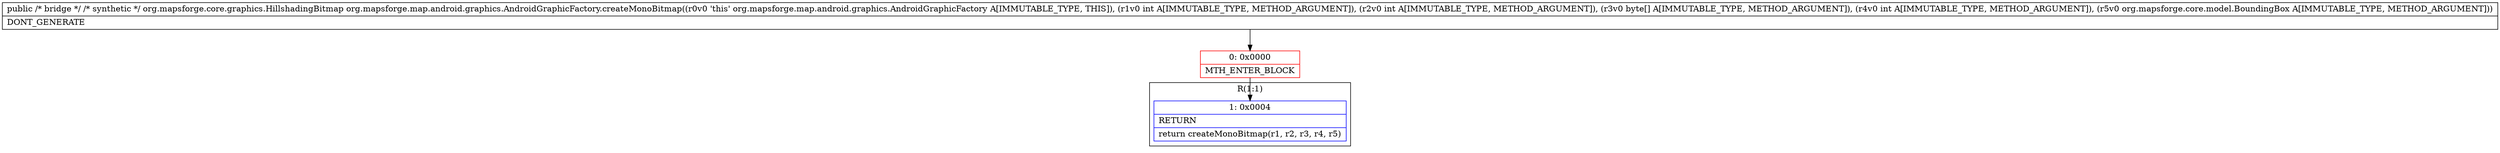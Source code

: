 digraph "CFG fororg.mapsforge.map.android.graphics.AndroidGraphicFactory.createMonoBitmap(II[BILorg\/mapsforge\/core\/model\/BoundingBox;)Lorg\/mapsforge\/core\/graphics\/HillshadingBitmap;" {
subgraph cluster_Region_570165572 {
label = "R(1:1)";
node [shape=record,color=blue];
Node_1 [shape=record,label="{1\:\ 0x0004|RETURN\l|return createMonoBitmap(r1, r2, r3, r4, r5)\l}"];
}
Node_0 [shape=record,color=red,label="{0\:\ 0x0000|MTH_ENTER_BLOCK\l}"];
MethodNode[shape=record,label="{public \/* bridge *\/ \/* synthetic *\/ org.mapsforge.core.graphics.HillshadingBitmap org.mapsforge.map.android.graphics.AndroidGraphicFactory.createMonoBitmap((r0v0 'this' org.mapsforge.map.android.graphics.AndroidGraphicFactory A[IMMUTABLE_TYPE, THIS]), (r1v0 int A[IMMUTABLE_TYPE, METHOD_ARGUMENT]), (r2v0 int A[IMMUTABLE_TYPE, METHOD_ARGUMENT]), (r3v0 byte[] A[IMMUTABLE_TYPE, METHOD_ARGUMENT]), (r4v0 int A[IMMUTABLE_TYPE, METHOD_ARGUMENT]), (r5v0 org.mapsforge.core.model.BoundingBox A[IMMUTABLE_TYPE, METHOD_ARGUMENT]))  | DONT_GENERATE\l}"];
MethodNode -> Node_0;
Node_0 -> Node_1;
}


